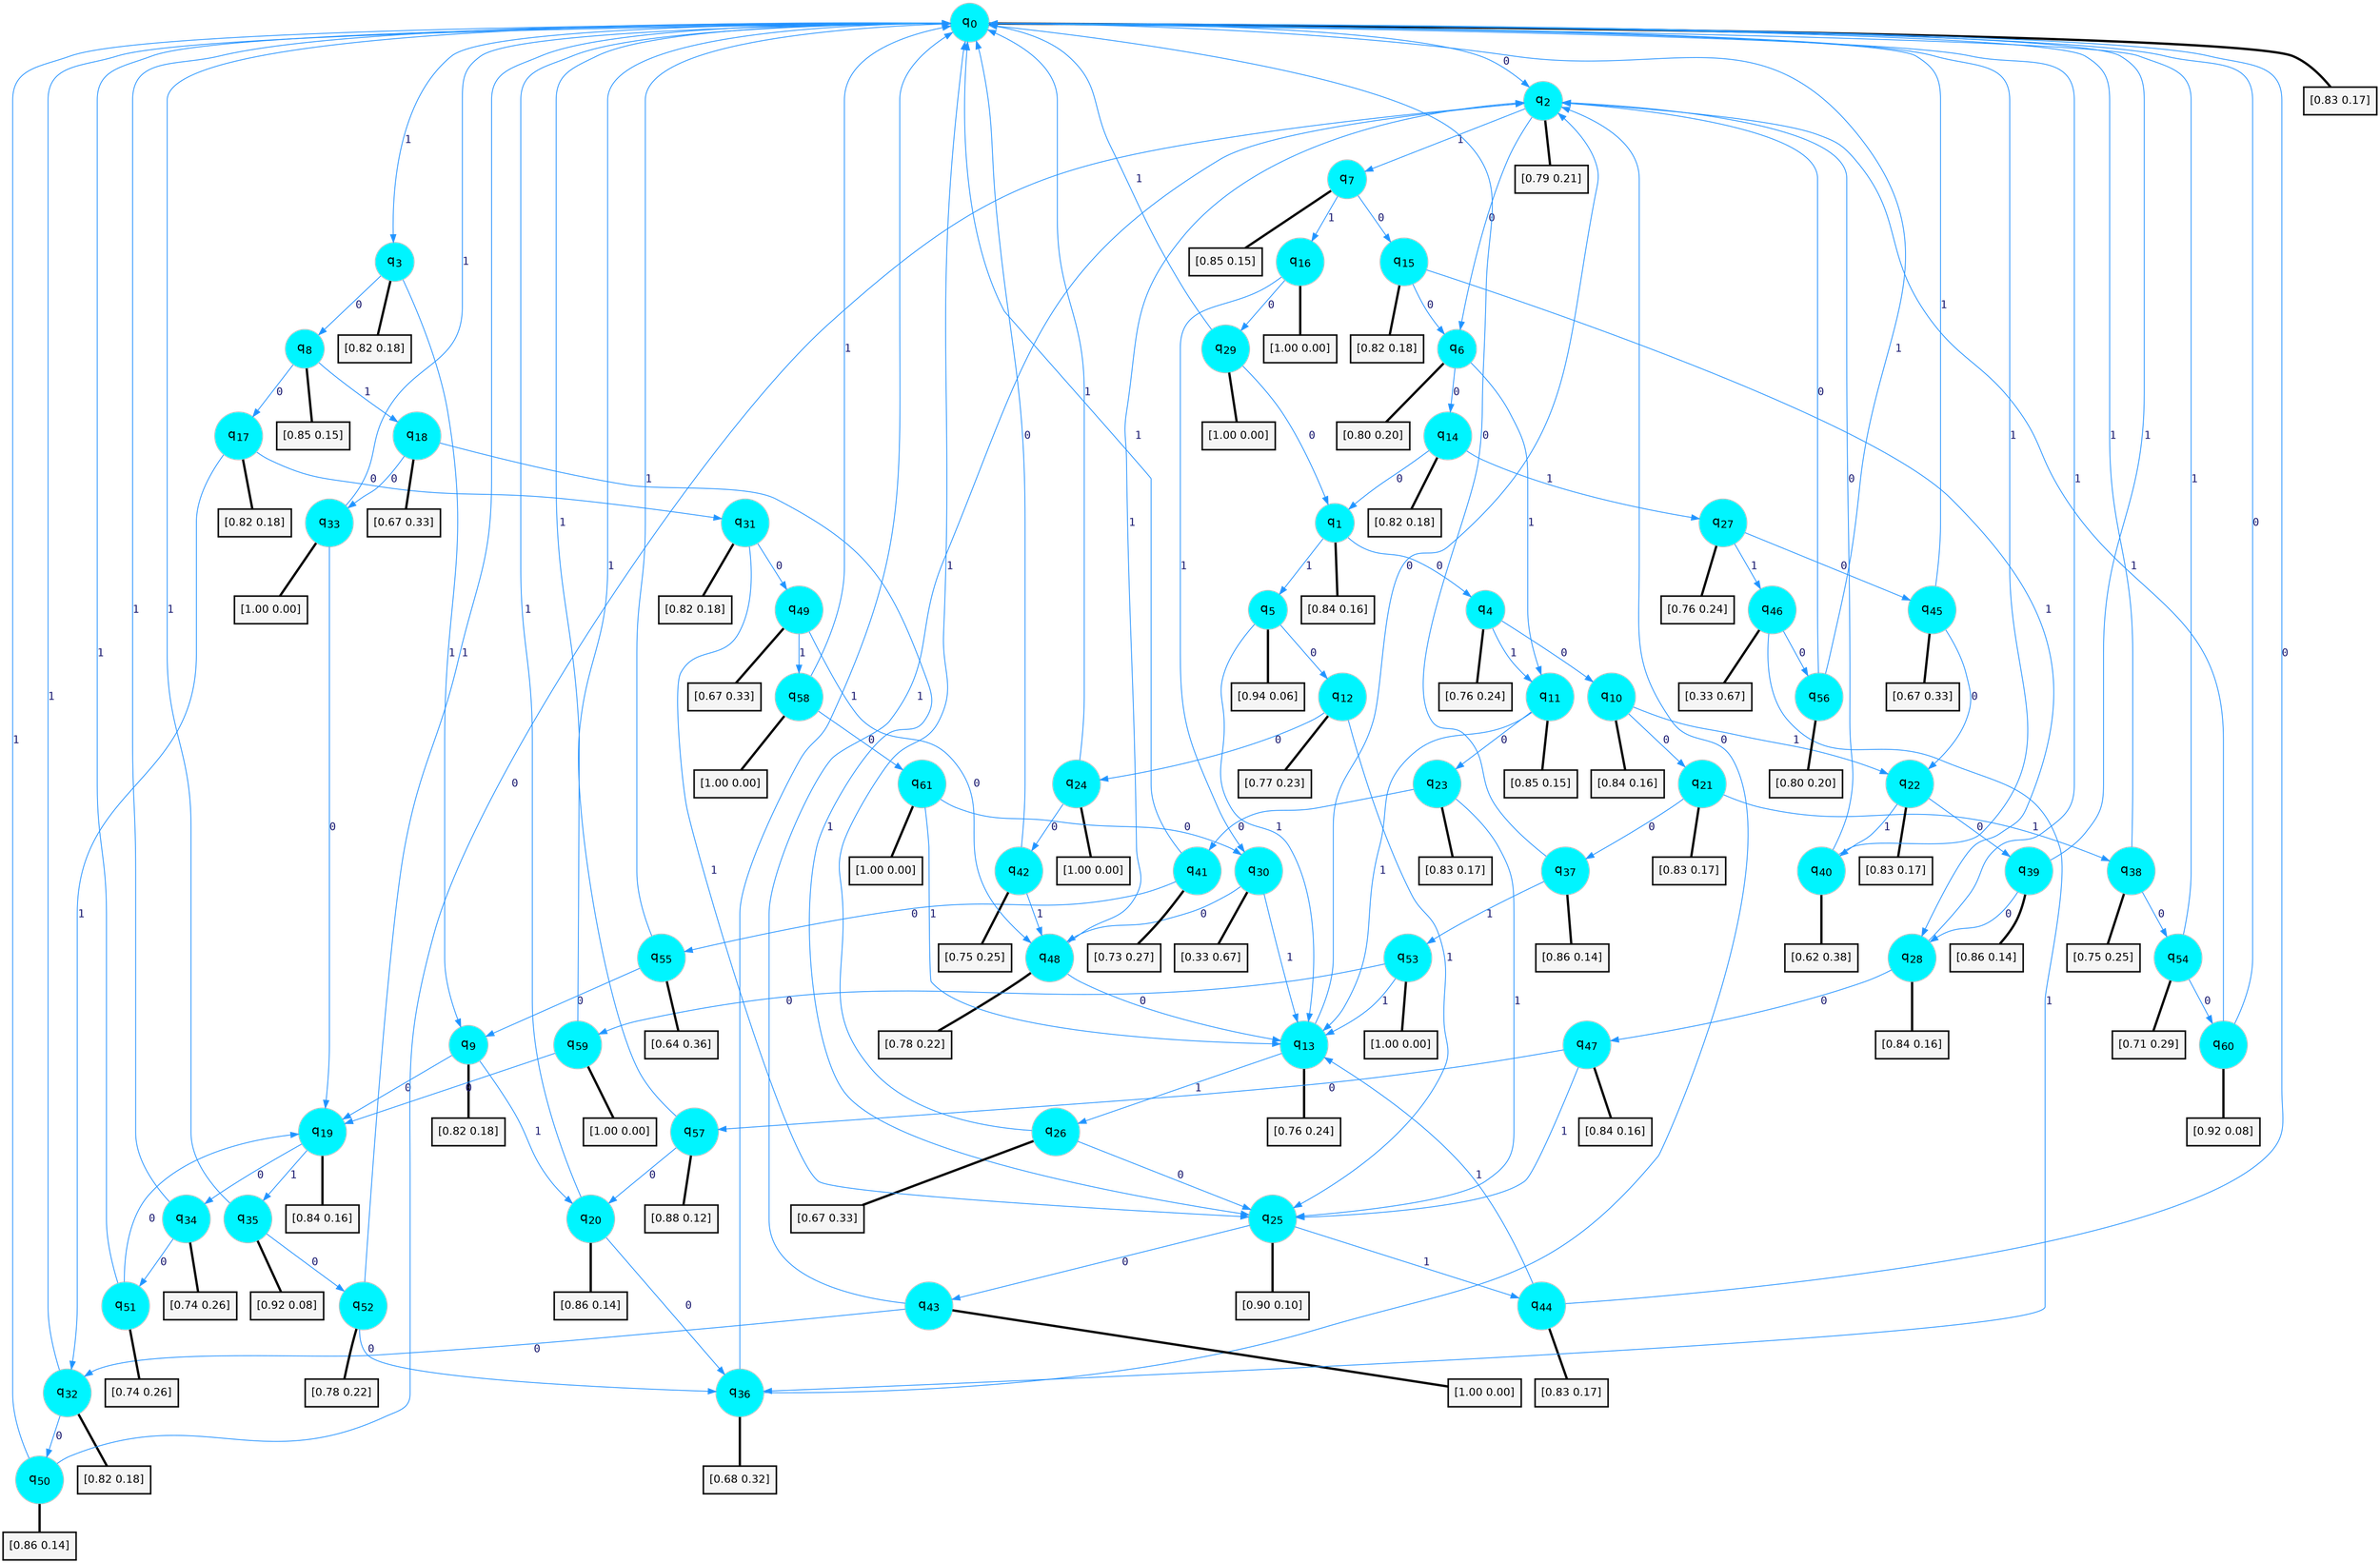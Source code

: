 digraph G {
graph [
bgcolor=transparent, dpi=300, rankdir=TD, size="40,25"];
node [
color=gray, fillcolor=turquoise1, fontcolor=black, fontname=Helvetica, fontsize=16, fontweight=bold, shape=circle, style=filled];
edge [
arrowsize=1, color=dodgerblue1, fontcolor=midnightblue, fontname=courier, fontweight=bold, penwidth=1, style=solid, weight=20];
0[label=<q<SUB>0</SUB>>];
1[label=<q<SUB>1</SUB>>];
2[label=<q<SUB>2</SUB>>];
3[label=<q<SUB>3</SUB>>];
4[label=<q<SUB>4</SUB>>];
5[label=<q<SUB>5</SUB>>];
6[label=<q<SUB>6</SUB>>];
7[label=<q<SUB>7</SUB>>];
8[label=<q<SUB>8</SUB>>];
9[label=<q<SUB>9</SUB>>];
10[label=<q<SUB>10</SUB>>];
11[label=<q<SUB>11</SUB>>];
12[label=<q<SUB>12</SUB>>];
13[label=<q<SUB>13</SUB>>];
14[label=<q<SUB>14</SUB>>];
15[label=<q<SUB>15</SUB>>];
16[label=<q<SUB>16</SUB>>];
17[label=<q<SUB>17</SUB>>];
18[label=<q<SUB>18</SUB>>];
19[label=<q<SUB>19</SUB>>];
20[label=<q<SUB>20</SUB>>];
21[label=<q<SUB>21</SUB>>];
22[label=<q<SUB>22</SUB>>];
23[label=<q<SUB>23</SUB>>];
24[label=<q<SUB>24</SUB>>];
25[label=<q<SUB>25</SUB>>];
26[label=<q<SUB>26</SUB>>];
27[label=<q<SUB>27</SUB>>];
28[label=<q<SUB>28</SUB>>];
29[label=<q<SUB>29</SUB>>];
30[label=<q<SUB>30</SUB>>];
31[label=<q<SUB>31</SUB>>];
32[label=<q<SUB>32</SUB>>];
33[label=<q<SUB>33</SUB>>];
34[label=<q<SUB>34</SUB>>];
35[label=<q<SUB>35</SUB>>];
36[label=<q<SUB>36</SUB>>];
37[label=<q<SUB>37</SUB>>];
38[label=<q<SUB>38</SUB>>];
39[label=<q<SUB>39</SUB>>];
40[label=<q<SUB>40</SUB>>];
41[label=<q<SUB>41</SUB>>];
42[label=<q<SUB>42</SUB>>];
43[label=<q<SUB>43</SUB>>];
44[label=<q<SUB>44</SUB>>];
45[label=<q<SUB>45</SUB>>];
46[label=<q<SUB>46</SUB>>];
47[label=<q<SUB>47</SUB>>];
48[label=<q<SUB>48</SUB>>];
49[label=<q<SUB>49</SUB>>];
50[label=<q<SUB>50</SUB>>];
51[label=<q<SUB>51</SUB>>];
52[label=<q<SUB>52</SUB>>];
53[label=<q<SUB>53</SUB>>];
54[label=<q<SUB>54</SUB>>];
55[label=<q<SUB>55</SUB>>];
56[label=<q<SUB>56</SUB>>];
57[label=<q<SUB>57</SUB>>];
58[label=<q<SUB>58</SUB>>];
59[label=<q<SUB>59</SUB>>];
60[label=<q<SUB>60</SUB>>];
61[label=<q<SUB>61</SUB>>];
62[label="[0.83 0.17]", shape=box,fontcolor=black, fontname=Helvetica, fontsize=14, penwidth=2, fillcolor=whitesmoke,color=black];
63[label="[0.84 0.16]", shape=box,fontcolor=black, fontname=Helvetica, fontsize=14, penwidth=2, fillcolor=whitesmoke,color=black];
64[label="[0.79 0.21]", shape=box,fontcolor=black, fontname=Helvetica, fontsize=14, penwidth=2, fillcolor=whitesmoke,color=black];
65[label="[0.82 0.18]", shape=box,fontcolor=black, fontname=Helvetica, fontsize=14, penwidth=2, fillcolor=whitesmoke,color=black];
66[label="[0.76 0.24]", shape=box,fontcolor=black, fontname=Helvetica, fontsize=14, penwidth=2, fillcolor=whitesmoke,color=black];
67[label="[0.94 0.06]", shape=box,fontcolor=black, fontname=Helvetica, fontsize=14, penwidth=2, fillcolor=whitesmoke,color=black];
68[label="[0.80 0.20]", shape=box,fontcolor=black, fontname=Helvetica, fontsize=14, penwidth=2, fillcolor=whitesmoke,color=black];
69[label="[0.85 0.15]", shape=box,fontcolor=black, fontname=Helvetica, fontsize=14, penwidth=2, fillcolor=whitesmoke,color=black];
70[label="[0.85 0.15]", shape=box,fontcolor=black, fontname=Helvetica, fontsize=14, penwidth=2, fillcolor=whitesmoke,color=black];
71[label="[0.82 0.18]", shape=box,fontcolor=black, fontname=Helvetica, fontsize=14, penwidth=2, fillcolor=whitesmoke,color=black];
72[label="[0.84 0.16]", shape=box,fontcolor=black, fontname=Helvetica, fontsize=14, penwidth=2, fillcolor=whitesmoke,color=black];
73[label="[0.85 0.15]", shape=box,fontcolor=black, fontname=Helvetica, fontsize=14, penwidth=2, fillcolor=whitesmoke,color=black];
74[label="[0.77 0.23]", shape=box,fontcolor=black, fontname=Helvetica, fontsize=14, penwidth=2, fillcolor=whitesmoke,color=black];
75[label="[0.76 0.24]", shape=box,fontcolor=black, fontname=Helvetica, fontsize=14, penwidth=2, fillcolor=whitesmoke,color=black];
76[label="[0.82 0.18]", shape=box,fontcolor=black, fontname=Helvetica, fontsize=14, penwidth=2, fillcolor=whitesmoke,color=black];
77[label="[0.82 0.18]", shape=box,fontcolor=black, fontname=Helvetica, fontsize=14, penwidth=2, fillcolor=whitesmoke,color=black];
78[label="[1.00 0.00]", shape=box,fontcolor=black, fontname=Helvetica, fontsize=14, penwidth=2, fillcolor=whitesmoke,color=black];
79[label="[0.82 0.18]", shape=box,fontcolor=black, fontname=Helvetica, fontsize=14, penwidth=2, fillcolor=whitesmoke,color=black];
80[label="[0.67 0.33]", shape=box,fontcolor=black, fontname=Helvetica, fontsize=14, penwidth=2, fillcolor=whitesmoke,color=black];
81[label="[0.84 0.16]", shape=box,fontcolor=black, fontname=Helvetica, fontsize=14, penwidth=2, fillcolor=whitesmoke,color=black];
82[label="[0.86 0.14]", shape=box,fontcolor=black, fontname=Helvetica, fontsize=14, penwidth=2, fillcolor=whitesmoke,color=black];
83[label="[0.83 0.17]", shape=box,fontcolor=black, fontname=Helvetica, fontsize=14, penwidth=2, fillcolor=whitesmoke,color=black];
84[label="[0.83 0.17]", shape=box,fontcolor=black, fontname=Helvetica, fontsize=14, penwidth=2, fillcolor=whitesmoke,color=black];
85[label="[0.83 0.17]", shape=box,fontcolor=black, fontname=Helvetica, fontsize=14, penwidth=2, fillcolor=whitesmoke,color=black];
86[label="[1.00 0.00]", shape=box,fontcolor=black, fontname=Helvetica, fontsize=14, penwidth=2, fillcolor=whitesmoke,color=black];
87[label="[0.90 0.10]", shape=box,fontcolor=black, fontname=Helvetica, fontsize=14, penwidth=2, fillcolor=whitesmoke,color=black];
88[label="[0.67 0.33]", shape=box,fontcolor=black, fontname=Helvetica, fontsize=14, penwidth=2, fillcolor=whitesmoke,color=black];
89[label="[0.76 0.24]", shape=box,fontcolor=black, fontname=Helvetica, fontsize=14, penwidth=2, fillcolor=whitesmoke,color=black];
90[label="[0.84 0.16]", shape=box,fontcolor=black, fontname=Helvetica, fontsize=14, penwidth=2, fillcolor=whitesmoke,color=black];
91[label="[1.00 0.00]", shape=box,fontcolor=black, fontname=Helvetica, fontsize=14, penwidth=2, fillcolor=whitesmoke,color=black];
92[label="[0.33 0.67]", shape=box,fontcolor=black, fontname=Helvetica, fontsize=14, penwidth=2, fillcolor=whitesmoke,color=black];
93[label="[0.82 0.18]", shape=box,fontcolor=black, fontname=Helvetica, fontsize=14, penwidth=2, fillcolor=whitesmoke,color=black];
94[label="[0.82 0.18]", shape=box,fontcolor=black, fontname=Helvetica, fontsize=14, penwidth=2, fillcolor=whitesmoke,color=black];
95[label="[1.00 0.00]", shape=box,fontcolor=black, fontname=Helvetica, fontsize=14, penwidth=2, fillcolor=whitesmoke,color=black];
96[label="[0.74 0.26]", shape=box,fontcolor=black, fontname=Helvetica, fontsize=14, penwidth=2, fillcolor=whitesmoke,color=black];
97[label="[0.92 0.08]", shape=box,fontcolor=black, fontname=Helvetica, fontsize=14, penwidth=2, fillcolor=whitesmoke,color=black];
98[label="[0.68 0.32]", shape=box,fontcolor=black, fontname=Helvetica, fontsize=14, penwidth=2, fillcolor=whitesmoke,color=black];
99[label="[0.86 0.14]", shape=box,fontcolor=black, fontname=Helvetica, fontsize=14, penwidth=2, fillcolor=whitesmoke,color=black];
100[label="[0.75 0.25]", shape=box,fontcolor=black, fontname=Helvetica, fontsize=14, penwidth=2, fillcolor=whitesmoke,color=black];
101[label="[0.86 0.14]", shape=box,fontcolor=black, fontname=Helvetica, fontsize=14, penwidth=2, fillcolor=whitesmoke,color=black];
102[label="[0.62 0.38]", shape=box,fontcolor=black, fontname=Helvetica, fontsize=14, penwidth=2, fillcolor=whitesmoke,color=black];
103[label="[0.73 0.27]", shape=box,fontcolor=black, fontname=Helvetica, fontsize=14, penwidth=2, fillcolor=whitesmoke,color=black];
104[label="[0.75 0.25]", shape=box,fontcolor=black, fontname=Helvetica, fontsize=14, penwidth=2, fillcolor=whitesmoke,color=black];
105[label="[1.00 0.00]", shape=box,fontcolor=black, fontname=Helvetica, fontsize=14, penwidth=2, fillcolor=whitesmoke,color=black];
106[label="[0.83 0.17]", shape=box,fontcolor=black, fontname=Helvetica, fontsize=14, penwidth=2, fillcolor=whitesmoke,color=black];
107[label="[0.67 0.33]", shape=box,fontcolor=black, fontname=Helvetica, fontsize=14, penwidth=2, fillcolor=whitesmoke,color=black];
108[label="[0.33 0.67]", shape=box,fontcolor=black, fontname=Helvetica, fontsize=14, penwidth=2, fillcolor=whitesmoke,color=black];
109[label="[0.84 0.16]", shape=box,fontcolor=black, fontname=Helvetica, fontsize=14, penwidth=2, fillcolor=whitesmoke,color=black];
110[label="[0.78 0.22]", shape=box,fontcolor=black, fontname=Helvetica, fontsize=14, penwidth=2, fillcolor=whitesmoke,color=black];
111[label="[0.67 0.33]", shape=box,fontcolor=black, fontname=Helvetica, fontsize=14, penwidth=2, fillcolor=whitesmoke,color=black];
112[label="[0.86 0.14]", shape=box,fontcolor=black, fontname=Helvetica, fontsize=14, penwidth=2, fillcolor=whitesmoke,color=black];
113[label="[0.74 0.26]", shape=box,fontcolor=black, fontname=Helvetica, fontsize=14, penwidth=2, fillcolor=whitesmoke,color=black];
114[label="[0.78 0.22]", shape=box,fontcolor=black, fontname=Helvetica, fontsize=14, penwidth=2, fillcolor=whitesmoke,color=black];
115[label="[1.00 0.00]", shape=box,fontcolor=black, fontname=Helvetica, fontsize=14, penwidth=2, fillcolor=whitesmoke,color=black];
116[label="[0.71 0.29]", shape=box,fontcolor=black, fontname=Helvetica, fontsize=14, penwidth=2, fillcolor=whitesmoke,color=black];
117[label="[0.64 0.36]", shape=box,fontcolor=black, fontname=Helvetica, fontsize=14, penwidth=2, fillcolor=whitesmoke,color=black];
118[label="[0.80 0.20]", shape=box,fontcolor=black, fontname=Helvetica, fontsize=14, penwidth=2, fillcolor=whitesmoke,color=black];
119[label="[0.88 0.12]", shape=box,fontcolor=black, fontname=Helvetica, fontsize=14, penwidth=2, fillcolor=whitesmoke,color=black];
120[label="[1.00 0.00]", shape=box,fontcolor=black, fontname=Helvetica, fontsize=14, penwidth=2, fillcolor=whitesmoke,color=black];
121[label="[1.00 0.00]", shape=box,fontcolor=black, fontname=Helvetica, fontsize=14, penwidth=2, fillcolor=whitesmoke,color=black];
122[label="[0.92 0.08]", shape=box,fontcolor=black, fontname=Helvetica, fontsize=14, penwidth=2, fillcolor=whitesmoke,color=black];
123[label="[1.00 0.00]", shape=box,fontcolor=black, fontname=Helvetica, fontsize=14, penwidth=2, fillcolor=whitesmoke,color=black];
0->2 [label=0];
0->3 [label=1];
0->62 [arrowhead=none, penwidth=3,color=black];
1->4 [label=0];
1->5 [label=1];
1->63 [arrowhead=none, penwidth=3,color=black];
2->6 [label=0];
2->7 [label=1];
2->64 [arrowhead=none, penwidth=3,color=black];
3->8 [label=0];
3->9 [label=1];
3->65 [arrowhead=none, penwidth=3,color=black];
4->10 [label=0];
4->11 [label=1];
4->66 [arrowhead=none, penwidth=3,color=black];
5->12 [label=0];
5->13 [label=1];
5->67 [arrowhead=none, penwidth=3,color=black];
6->14 [label=0];
6->11 [label=1];
6->68 [arrowhead=none, penwidth=3,color=black];
7->15 [label=0];
7->16 [label=1];
7->69 [arrowhead=none, penwidth=3,color=black];
8->17 [label=0];
8->18 [label=1];
8->70 [arrowhead=none, penwidth=3,color=black];
9->19 [label=0];
9->20 [label=1];
9->71 [arrowhead=none, penwidth=3,color=black];
10->21 [label=0];
10->22 [label=1];
10->72 [arrowhead=none, penwidth=3,color=black];
11->23 [label=0];
11->13 [label=1];
11->73 [arrowhead=none, penwidth=3,color=black];
12->24 [label=0];
12->25 [label=1];
12->74 [arrowhead=none, penwidth=3,color=black];
13->2 [label=0];
13->26 [label=1];
13->75 [arrowhead=none, penwidth=3,color=black];
14->1 [label=0];
14->27 [label=1];
14->76 [arrowhead=none, penwidth=3,color=black];
15->6 [label=0];
15->28 [label=1];
15->77 [arrowhead=none, penwidth=3,color=black];
16->29 [label=0];
16->30 [label=1];
16->78 [arrowhead=none, penwidth=3,color=black];
17->31 [label=0];
17->32 [label=1];
17->79 [arrowhead=none, penwidth=3,color=black];
18->33 [label=0];
18->25 [label=1];
18->80 [arrowhead=none, penwidth=3,color=black];
19->34 [label=0];
19->35 [label=1];
19->81 [arrowhead=none, penwidth=3,color=black];
20->36 [label=0];
20->0 [label=1];
20->82 [arrowhead=none, penwidth=3,color=black];
21->37 [label=0];
21->38 [label=1];
21->83 [arrowhead=none, penwidth=3,color=black];
22->39 [label=0];
22->40 [label=1];
22->84 [arrowhead=none, penwidth=3,color=black];
23->41 [label=0];
23->25 [label=1];
23->85 [arrowhead=none, penwidth=3,color=black];
24->42 [label=0];
24->0 [label=1];
24->86 [arrowhead=none, penwidth=3,color=black];
25->43 [label=0];
25->44 [label=1];
25->87 [arrowhead=none, penwidth=3,color=black];
26->25 [label=0];
26->0 [label=1];
26->88 [arrowhead=none, penwidth=3,color=black];
27->45 [label=0];
27->46 [label=1];
27->89 [arrowhead=none, penwidth=3,color=black];
28->47 [label=0];
28->0 [label=1];
28->90 [arrowhead=none, penwidth=3,color=black];
29->1 [label=0];
29->0 [label=1];
29->91 [arrowhead=none, penwidth=3,color=black];
30->48 [label=0];
30->13 [label=1];
30->92 [arrowhead=none, penwidth=3,color=black];
31->49 [label=0];
31->25 [label=1];
31->93 [arrowhead=none, penwidth=3,color=black];
32->50 [label=0];
32->0 [label=1];
32->94 [arrowhead=none, penwidth=3,color=black];
33->19 [label=0];
33->0 [label=1];
33->95 [arrowhead=none, penwidth=3,color=black];
34->51 [label=0];
34->0 [label=1];
34->96 [arrowhead=none, penwidth=3,color=black];
35->52 [label=0];
35->0 [label=1];
35->97 [arrowhead=none, penwidth=3,color=black];
36->2 [label=0];
36->0 [label=1];
36->98 [arrowhead=none, penwidth=3,color=black];
37->0 [label=0];
37->53 [label=1];
37->99 [arrowhead=none, penwidth=3,color=black];
38->54 [label=0];
38->0 [label=1];
38->100 [arrowhead=none, penwidth=3,color=black];
39->28 [label=0];
39->0 [label=1];
39->101 [arrowhead=none, penwidth=3,color=black];
40->2 [label=0];
40->0 [label=1];
40->102 [arrowhead=none, penwidth=3,color=black];
41->55 [label=0];
41->0 [label=1];
41->103 [arrowhead=none, penwidth=3,color=black];
42->0 [label=0];
42->48 [label=1];
42->104 [arrowhead=none, penwidth=3,color=black];
43->32 [label=0];
43->2 [label=1];
43->105 [arrowhead=none, penwidth=3,color=black];
44->0 [label=0];
44->13 [label=1];
44->106 [arrowhead=none, penwidth=3,color=black];
45->22 [label=0];
45->0 [label=1];
45->107 [arrowhead=none, penwidth=3,color=black];
46->56 [label=0];
46->36 [label=1];
46->108 [arrowhead=none, penwidth=3,color=black];
47->57 [label=0];
47->25 [label=1];
47->109 [arrowhead=none, penwidth=3,color=black];
48->13 [label=0];
48->2 [label=1];
48->110 [arrowhead=none, penwidth=3,color=black];
49->48 [label=0];
49->58 [label=1];
49->111 [arrowhead=none, penwidth=3,color=black];
50->2 [label=0];
50->0 [label=1];
50->112 [arrowhead=none, penwidth=3,color=black];
51->19 [label=0];
51->0 [label=1];
51->113 [arrowhead=none, penwidth=3,color=black];
52->36 [label=0];
52->0 [label=1];
52->114 [arrowhead=none, penwidth=3,color=black];
53->59 [label=0];
53->13 [label=1];
53->115 [arrowhead=none, penwidth=3,color=black];
54->60 [label=0];
54->0 [label=1];
54->116 [arrowhead=none, penwidth=3,color=black];
55->9 [label=0];
55->0 [label=1];
55->117 [arrowhead=none, penwidth=3,color=black];
56->2 [label=0];
56->0 [label=1];
56->118 [arrowhead=none, penwidth=3,color=black];
57->20 [label=0];
57->0 [label=1];
57->119 [arrowhead=none, penwidth=3,color=black];
58->61 [label=0];
58->0 [label=1];
58->120 [arrowhead=none, penwidth=3,color=black];
59->19 [label=0];
59->0 [label=1];
59->121 [arrowhead=none, penwidth=3,color=black];
60->0 [label=0];
60->2 [label=1];
60->122 [arrowhead=none, penwidth=3,color=black];
61->30 [label=0];
61->13 [label=1];
61->123 [arrowhead=none, penwidth=3,color=black];
}

